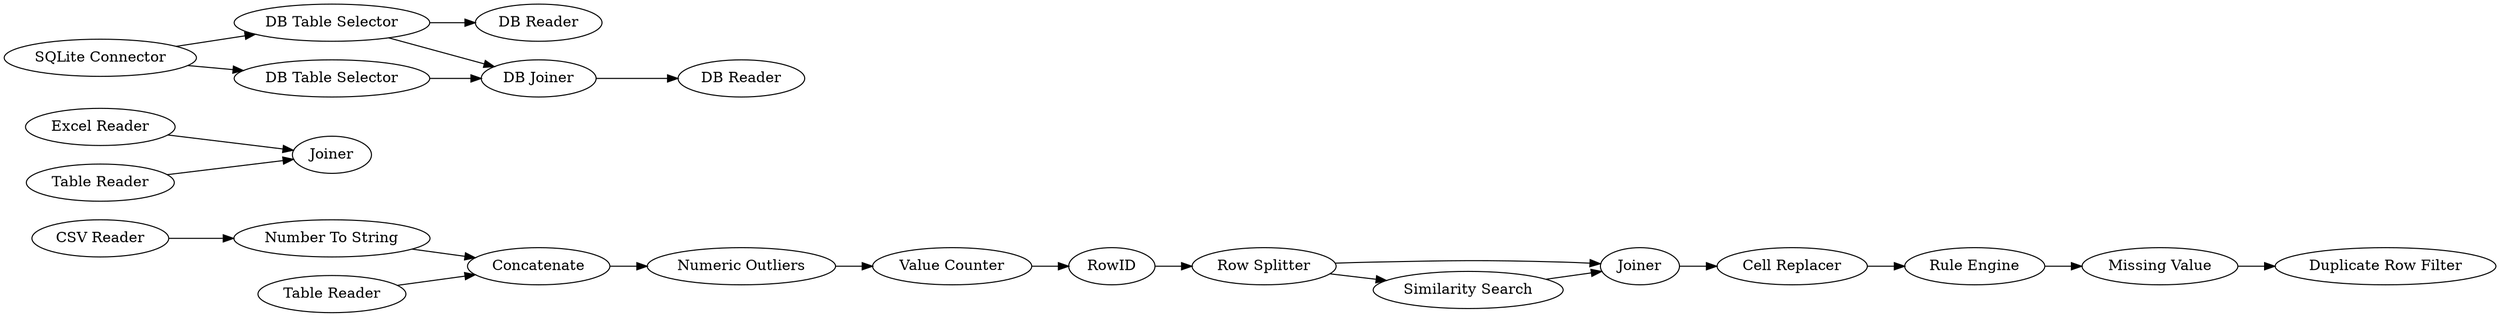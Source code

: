 digraph {
	"5660268099634176807_192" [label=Joiner]
	"-7111761289338430541_287" [label=Joiner]
	"-1380313261228993008_301" [label="CSV Reader"]
	"7398428125278220740_269" [label="Numeric Outliers"]
	"-1380313261228993008_300" [label="Number To String"]
	"4099231325468936168_278" [label="SQLite Connector"]
	"7398428125278220740_299" [label="Duplicate Row Filter"]
	"-7111761289338430541_290" [label="Excel Reader"]
	"5660268099634176807_293" [label=RowID]
	"7398428125278220740_301" [label="Rule Engine"]
	"4099231325468936168_283" [label="DB Reader"]
	"4099231325468936168_282" [label="DB Reader"]
	"4099231325468936168_279" [label="DB Table Selector"]
	"5660268099634176807_307" [label="Row Splitter"]
	"4099231325468936168_280" [label="DB Table Selector"]
	"4099231325468936168_281" [label="DB Joiner"]
	"-1380313261228993008_289" [label=Concatenate]
	"5660268099634176807_187" [label="Similarity Search"]
	"-1380313261228993008_288" [label="Table Reader"]
	"-7111761289338430541_285" [label="Table Reader"]
	"5660268099634176807_176" [label="Cell Replacer"]
	"7398428125278220740_276" [label="Missing Value"]
	"5660268099634176807_291" [label="Value Counter"]
	"4099231325468936168_278" -> "4099231325468936168_279"
	"5660268099634176807_291" -> "5660268099634176807_293"
	"5660268099634176807_307" -> "5660268099634176807_192"
	"-1380313261228993008_288" -> "-1380313261228993008_289"
	"7398428125278220740_276" -> "7398428125278220740_299"
	"4099231325468936168_278" -> "4099231325468936168_280"
	"7398428125278220740_269" -> "5660268099634176807_291"
	"7398428125278220740_301" -> "7398428125278220740_276"
	"5660268099634176807_176" -> "7398428125278220740_301"
	"5660268099634176807_307" -> "5660268099634176807_187"
	"-7111761289338430541_290" -> "-7111761289338430541_287"
	"5660268099634176807_293" -> "5660268099634176807_307"
	"4099231325468936168_281" -> "4099231325468936168_282"
	"4099231325468936168_280" -> "4099231325468936168_281"
	"5660268099634176807_187" -> "5660268099634176807_192"
	"-1380313261228993008_301" -> "-1380313261228993008_300"
	"4099231325468936168_279" -> "4099231325468936168_283"
	"-1380313261228993008_289" -> "7398428125278220740_269"
	"-1380313261228993008_300" -> "-1380313261228993008_289"
	"-7111761289338430541_285" -> "-7111761289338430541_287"
	"5660268099634176807_192" -> "5660268099634176807_176"
	"4099231325468936168_279" -> "4099231325468936168_281"
	rankdir=LR
}
